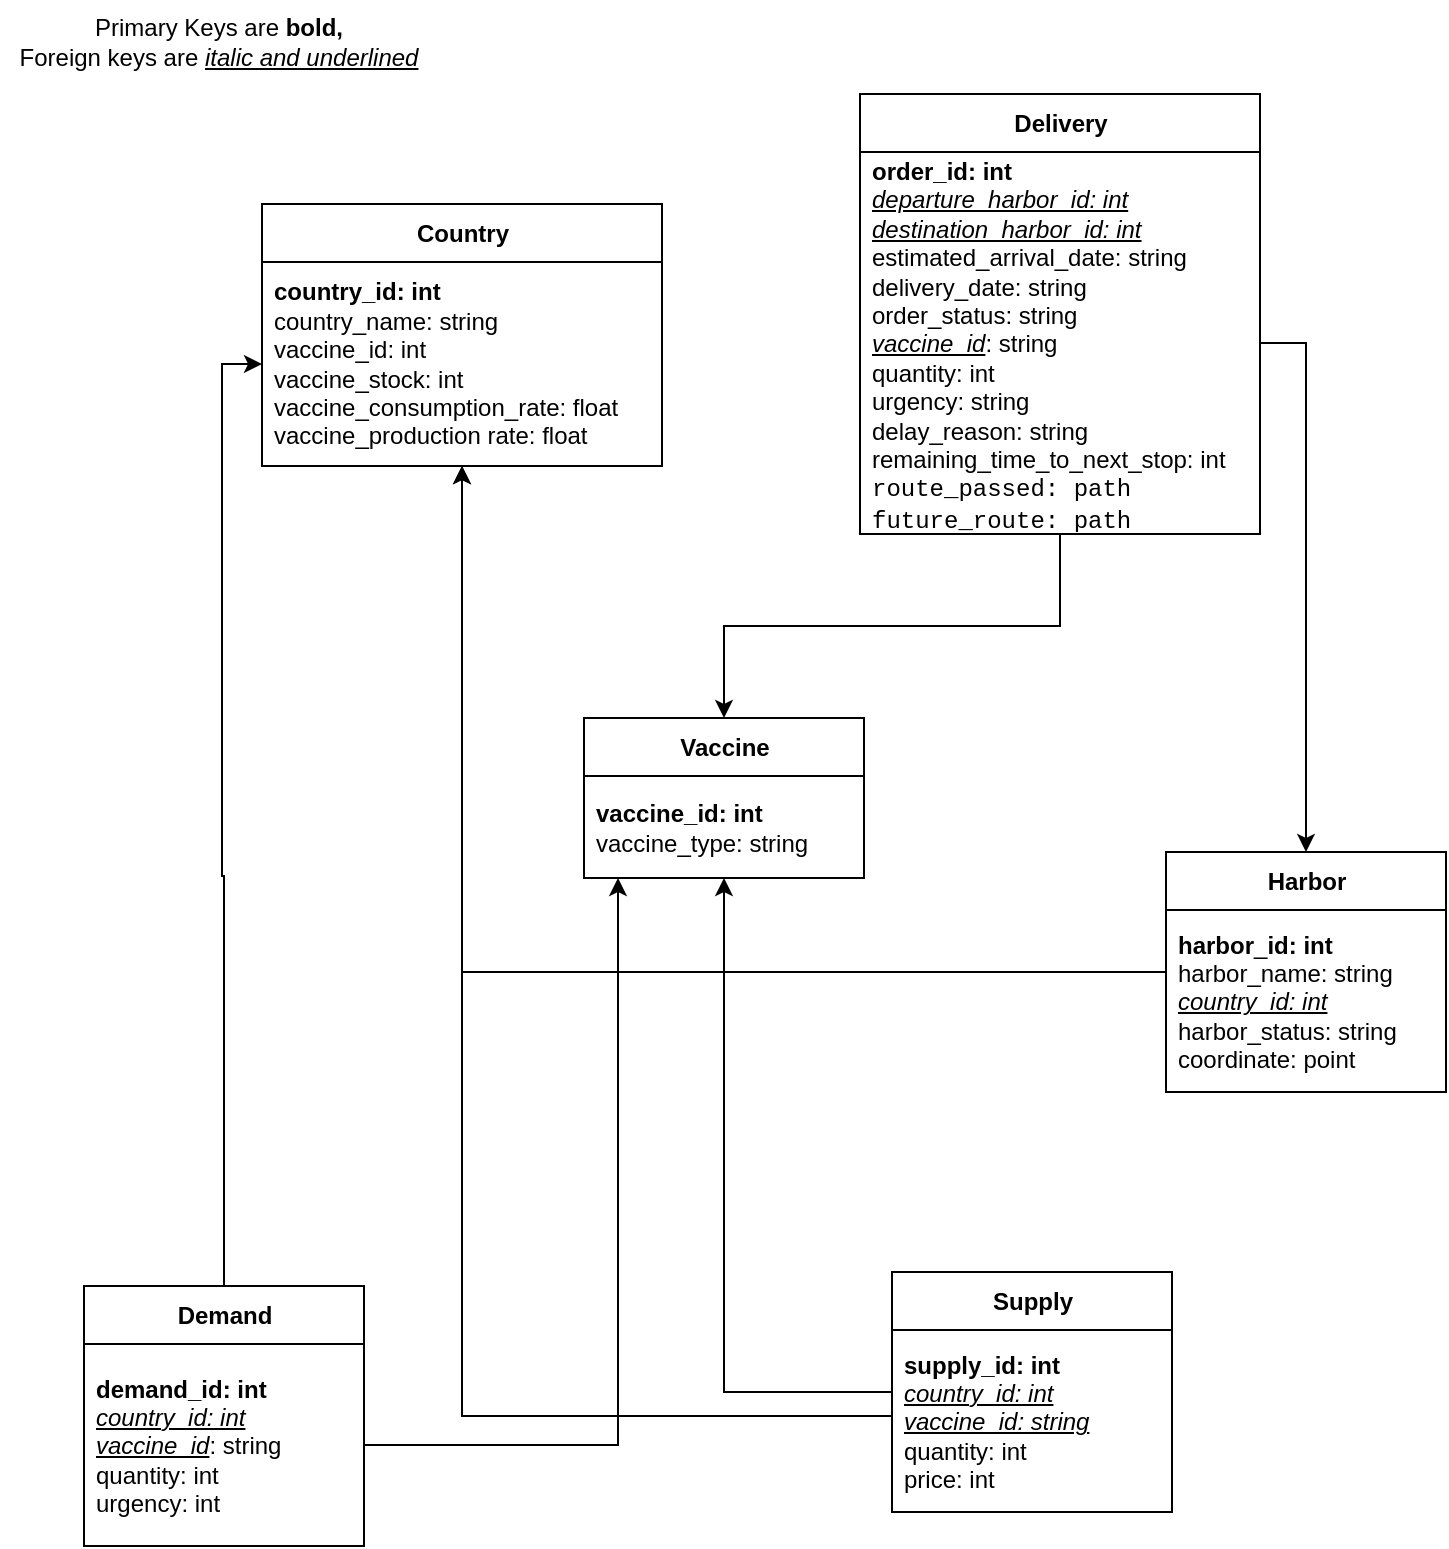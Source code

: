<mxfile version="20.3.0" type="device"><diagram id="C5RBs43oDa-KdzZeNtuy" name="Page-1"><mxGraphModel dx="1176" dy="1217" grid="0" gridSize="10" guides="1" tooltips="1" connect="1" arrows="1" fold="1" page="1" pageScale="1" pageWidth="827" pageHeight="1169" math="0" shadow="0"><root><mxCell id="WIyWlLk6GJQsqaUBKTNV-0"/><mxCell id="WIyWlLk6GJQsqaUBKTNV-1" parent="WIyWlLk6GJQsqaUBKTNV-0"/><mxCell id="0Wf6Ud4JN75Nl2M4xHGr-12" value="Country" style="swimlane;fontStyle=1;align=center;verticalAlign=middle;childLayout=stackLayout;horizontal=1;startSize=29;horizontalStack=0;resizeParent=1;resizeParentMax=0;resizeLast=0;collapsible=0;marginBottom=0;html=1;" vertex="1" parent="WIyWlLk6GJQsqaUBKTNV-1"><mxGeometry x="183" y="300" width="200" height="131" as="geometry"/></mxCell><mxCell id="0Wf6Ud4JN75Nl2M4xHGr-13" value="&lt;b&gt;country_id: int&lt;/b&gt;&lt;br style=&quot;padding: 0px; margin: 0px;&quot;&gt;country_name: string&lt;br&gt;vaccine_id: int&lt;br&gt;vaccine_stock: int&lt;br style=&quot;padding: 0px; margin: 0px;&quot;&gt;vaccine_consumption_rate: float&lt;br style=&quot;padding: 0px; margin: 0px;&quot;&gt;vaccine_production rate: float" style="text;html=1;strokeColor=none;fillColor=none;align=left;verticalAlign=middle;spacingLeft=4;spacingRight=4;overflow=hidden;rotatable=0;points=[[0,0.5],[1,0.5]];portConstraint=eastwest;" vertex="1" parent="0Wf6Ud4JN75Nl2M4xHGr-12"><mxGeometry y="29" width="200" height="102" as="geometry"/></mxCell><mxCell id="0Wf6Ud4JN75Nl2M4xHGr-34" style="edgeStyle=orthogonalEdgeStyle;rounded=0;orthogonalLoop=1;jettySize=auto;html=1;" edge="1" parent="WIyWlLk6GJQsqaUBKTNV-1" source="0Wf6Ud4JN75Nl2M4xHGr-16" target="0Wf6Ud4JN75Nl2M4xHGr-21"><mxGeometry relative="1" as="geometry"/></mxCell><mxCell id="0Wf6Ud4JN75Nl2M4xHGr-16" value="Delivery" style="swimlane;fontStyle=1;align=center;verticalAlign=middle;childLayout=stackLayout;horizontal=1;startSize=29;horizontalStack=0;resizeParent=1;resizeParentMax=0;resizeLast=0;collapsible=0;marginBottom=0;html=1;" vertex="1" parent="WIyWlLk6GJQsqaUBKTNV-1"><mxGeometry x="482" y="245" width="200" height="220" as="geometry"/></mxCell><mxCell id="0Wf6Ud4JN75Nl2M4xHGr-18" value="&lt;b&gt;order_id: int&lt;/b&gt;&lt;br&gt;&lt;u&gt;&lt;i&gt;departure_harbor_id: int &lt;br&gt;destination_harbor_id: int &lt;br&gt;&lt;/i&gt;&lt;/u&gt;estimated_arrival_date: string &lt;br&gt;delivery_date: string &lt;br&gt;order_status: string&lt;br&gt;&lt;u&gt;&lt;i&gt;vaccine_id&lt;/i&gt;&lt;/u&gt;: string &lt;br&gt;quantity: int &lt;br&gt;urgency: string &lt;br&gt;delay_reason: string&lt;br&gt;remaining_time_to_next_stop: int&lt;br&gt;&lt;font face=&quot;Courier New&quot;&gt;route_passed: path &lt;br&gt;future_route: path&lt;/font&gt;" style="text;html=1;strokeColor=none;fillColor=none;align=left;verticalAlign=middle;spacingLeft=4;spacingRight=4;overflow=hidden;rotatable=0;points=[[0,0.5],[1,0.5]];portConstraint=eastwest;" vertex="1" parent="0Wf6Ud4JN75Nl2M4xHGr-16"><mxGeometry y="29" width="200" height="191" as="geometry"/></mxCell><mxCell id="0Wf6Ud4JN75Nl2M4xHGr-28" style="edgeStyle=orthogonalEdgeStyle;rounded=0;orthogonalLoop=1;jettySize=auto;html=1;" edge="1" parent="WIyWlLk6GJQsqaUBKTNV-1" source="0Wf6Ud4JN75Nl2M4xHGr-19" target="0Wf6Ud4JN75Nl2M4xHGr-13"><mxGeometry relative="1" as="geometry"/></mxCell><mxCell id="0Wf6Ud4JN75Nl2M4xHGr-19" value="Demand" style="swimlane;fontStyle=1;align=center;verticalAlign=middle;childLayout=stackLayout;horizontal=1;startSize=29;horizontalStack=0;resizeParent=1;resizeParentMax=0;resizeLast=0;collapsible=0;marginBottom=0;html=1;" vertex="1" parent="WIyWlLk6GJQsqaUBKTNV-1"><mxGeometry x="94" y="841" width="140" height="130" as="geometry"/></mxCell><mxCell id="0Wf6Ud4JN75Nl2M4xHGr-20" value="&lt;b&gt;demand_id: int &lt;/b&gt;&lt;br&gt;&lt;u&gt;&lt;i&gt;country_id: int &lt;/i&gt;&lt;/u&gt;&lt;br&gt;&lt;u&gt;&lt;i&gt;vaccine_id&lt;/i&gt;&lt;/u&gt;: string &lt;br&gt;quantity: int &lt;br&gt;urgency: int" style="text;html=1;strokeColor=none;fillColor=none;align=left;verticalAlign=middle;spacingLeft=4;spacingRight=4;overflow=hidden;rotatable=0;points=[[0,0.5],[1,0.5]];portConstraint=eastwest;" vertex="1" parent="0Wf6Ud4JN75Nl2M4xHGr-19"><mxGeometry y="29" width="140" height="101" as="geometry"/></mxCell><mxCell id="0Wf6Ud4JN75Nl2M4xHGr-21" value="Vaccine" style="swimlane;fontStyle=1;align=center;verticalAlign=middle;childLayout=stackLayout;horizontal=1;startSize=29;horizontalStack=0;resizeParent=1;resizeParentMax=0;resizeLast=0;collapsible=0;marginBottom=0;html=1;" vertex="1" parent="WIyWlLk6GJQsqaUBKTNV-1"><mxGeometry x="344" y="557" width="140" height="80" as="geometry"/></mxCell><mxCell id="0Wf6Ud4JN75Nl2M4xHGr-22" value="&lt;b&gt;vaccine_id: int&lt;/b&gt;&lt;br&gt;vaccine_type: string" style="text;html=1;strokeColor=none;fillColor=none;align=left;verticalAlign=middle;spacingLeft=4;spacingRight=4;overflow=hidden;rotatable=0;points=[[0,0.5],[1,0.5]];portConstraint=eastwest;" vertex="1" parent="0Wf6Ud4JN75Nl2M4xHGr-21"><mxGeometry y="29" width="140" height="51" as="geometry"/></mxCell><mxCell id="0Wf6Ud4JN75Nl2M4xHGr-30" style="edgeStyle=orthogonalEdgeStyle;rounded=0;orthogonalLoop=1;jettySize=auto;html=1;" edge="1" parent="WIyWlLk6GJQsqaUBKTNV-1" source="0Wf6Ud4JN75Nl2M4xHGr-23" target="0Wf6Ud4JN75Nl2M4xHGr-12"><mxGeometry relative="1" as="geometry"><mxPoint x="539" y="700.0" as="sourcePoint"/></mxGeometry></mxCell><mxCell id="0Wf6Ud4JN75Nl2M4xHGr-23" value="Harbor" style="swimlane;fontStyle=1;align=center;verticalAlign=middle;childLayout=stackLayout;horizontal=1;startSize=29;horizontalStack=0;resizeParent=1;resizeParentMax=0;resizeLast=0;collapsible=0;marginBottom=0;html=1;" vertex="1" parent="WIyWlLk6GJQsqaUBKTNV-1"><mxGeometry x="635" y="624" width="140" height="120" as="geometry"/></mxCell><mxCell id="0Wf6Ud4JN75Nl2M4xHGr-24" value="&lt;b&gt;harbor&lt;/b&gt;_&lt;b&gt;id: int &lt;/b&gt;&lt;br&gt;harbor_name: string &lt;br&gt;&lt;u&gt;&lt;i&gt;country_id: int &lt;/i&gt;&lt;/u&gt;&lt;br&gt;harbor_status: string&lt;br&gt;coordinate: point" style="text;html=1;strokeColor=none;fillColor=none;align=left;verticalAlign=middle;spacingLeft=4;spacingRight=4;overflow=hidden;rotatable=0;points=[[0,0.5],[1,0.5]];portConstraint=eastwest;" vertex="1" parent="0Wf6Ud4JN75Nl2M4xHGr-23"><mxGeometry y="29" width="140" height="91" as="geometry"/></mxCell><mxCell id="0Wf6Ud4JN75Nl2M4xHGr-31" style="edgeStyle=orthogonalEdgeStyle;rounded=0;orthogonalLoop=1;jettySize=auto;html=1;" edge="1" parent="WIyWlLk6GJQsqaUBKTNV-1" source="0Wf6Ud4JN75Nl2M4xHGr-25" target="0Wf6Ud4JN75Nl2M4xHGr-12"><mxGeometry relative="1" as="geometry"><Array as="points"><mxPoint x="283" y="906"/></Array></mxGeometry></mxCell><mxCell id="0Wf6Ud4JN75Nl2M4xHGr-38" style="edgeStyle=orthogonalEdgeStyle;rounded=0;orthogonalLoop=1;jettySize=auto;html=1;" edge="1" parent="WIyWlLk6GJQsqaUBKTNV-1" source="0Wf6Ud4JN75Nl2M4xHGr-25" target="0Wf6Ud4JN75Nl2M4xHGr-21"><mxGeometry relative="1" as="geometry"/></mxCell><mxCell id="0Wf6Ud4JN75Nl2M4xHGr-25" value="Supply" style="swimlane;fontStyle=1;align=center;verticalAlign=middle;childLayout=stackLayout;horizontal=1;startSize=29;horizontalStack=0;resizeParent=1;resizeParentMax=0;resizeLast=0;collapsible=0;marginBottom=0;html=1;" vertex="1" parent="WIyWlLk6GJQsqaUBKTNV-1"><mxGeometry x="498" y="834" width="140" height="120" as="geometry"/></mxCell><mxCell id="0Wf6Ud4JN75Nl2M4xHGr-26" value="&lt;b&gt;supply_id: int &lt;/b&gt;&lt;br&gt;&lt;u&gt;&lt;i&gt;country_id: int &lt;/i&gt;&lt;/u&gt;&lt;br&gt;&lt;u&gt;&lt;i&gt;vaccine_id: string &lt;/i&gt;&lt;/u&gt;&lt;br&gt;quantity: int &lt;br&gt;price: int" style="text;html=1;strokeColor=none;fillColor=none;align=left;verticalAlign=middle;spacingLeft=4;spacingRight=4;overflow=hidden;rotatable=0;points=[[0,0.5],[1,0.5]];portConstraint=eastwest;" vertex="1" parent="0Wf6Ud4JN75Nl2M4xHGr-25"><mxGeometry y="29" width="140" height="91" as="geometry"/></mxCell><mxCell id="0Wf6Ud4JN75Nl2M4xHGr-32" value="Primary Keys are &lt;b&gt;bold,&lt;/b&gt;&lt;br&gt;Foreign keys are &lt;u&gt;&lt;i&gt;italic and underlined&lt;/i&gt;&lt;/u&gt;" style="text;html=1;align=center;verticalAlign=middle;resizable=0;points=[];autosize=1;strokeColor=none;fillColor=none;" vertex="1" parent="WIyWlLk6GJQsqaUBKTNV-1"><mxGeometry x="52" y="198" width="217" height="41" as="geometry"/></mxCell><mxCell id="0Wf6Ud4JN75Nl2M4xHGr-35" style="edgeStyle=orthogonalEdgeStyle;rounded=0;orthogonalLoop=1;jettySize=auto;html=1;" edge="1" parent="WIyWlLk6GJQsqaUBKTNV-1" source="0Wf6Ud4JN75Nl2M4xHGr-20" target="0Wf6Ud4JN75Nl2M4xHGr-21"><mxGeometry relative="1" as="geometry"><Array as="points"><mxPoint x="361" y="920"/></Array></mxGeometry></mxCell><mxCell id="0Wf6Ud4JN75Nl2M4xHGr-36" style="edgeStyle=orthogonalEdgeStyle;rounded=0;orthogonalLoop=1;jettySize=auto;html=1;" edge="1" parent="WIyWlLk6GJQsqaUBKTNV-1" source="0Wf6Ud4JN75Nl2M4xHGr-18" target="0Wf6Ud4JN75Nl2M4xHGr-23"><mxGeometry relative="1" as="geometry"/></mxCell></root></mxGraphModel></diagram></mxfile>